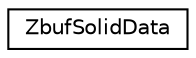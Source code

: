 digraph G
{
  edge [fontname="Helvetica",fontsize="10",labelfontname="Helvetica",labelfontsize="10"];
  node [fontname="Helvetica",fontsize="10",shape=record];
  rankdir=LR;
  Node1 [label="ZbufSolidData",height=0.2,width=0.4,color="black", fillcolor="white", style="filled",URL="$d1/dae/structZbufSolidData.html"];
}
